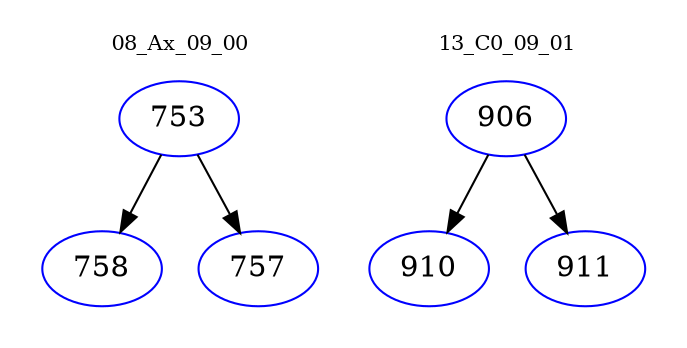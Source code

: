 digraph{
subgraph cluster_0 {
color = white
label = "08_Ax_09_00";
fontsize=10;
T0_753 [label="753", color="blue"]
T0_753 -> T0_758 [color="black"]
T0_758 [label="758", color="blue"]
T0_753 -> T0_757 [color="black"]
T0_757 [label="757", color="blue"]
}
subgraph cluster_1 {
color = white
label = "13_C0_09_01";
fontsize=10;
T1_906 [label="906", color="blue"]
T1_906 -> T1_910 [color="black"]
T1_910 [label="910", color="blue"]
T1_906 -> T1_911 [color="black"]
T1_911 [label="911", color="blue"]
}
}
